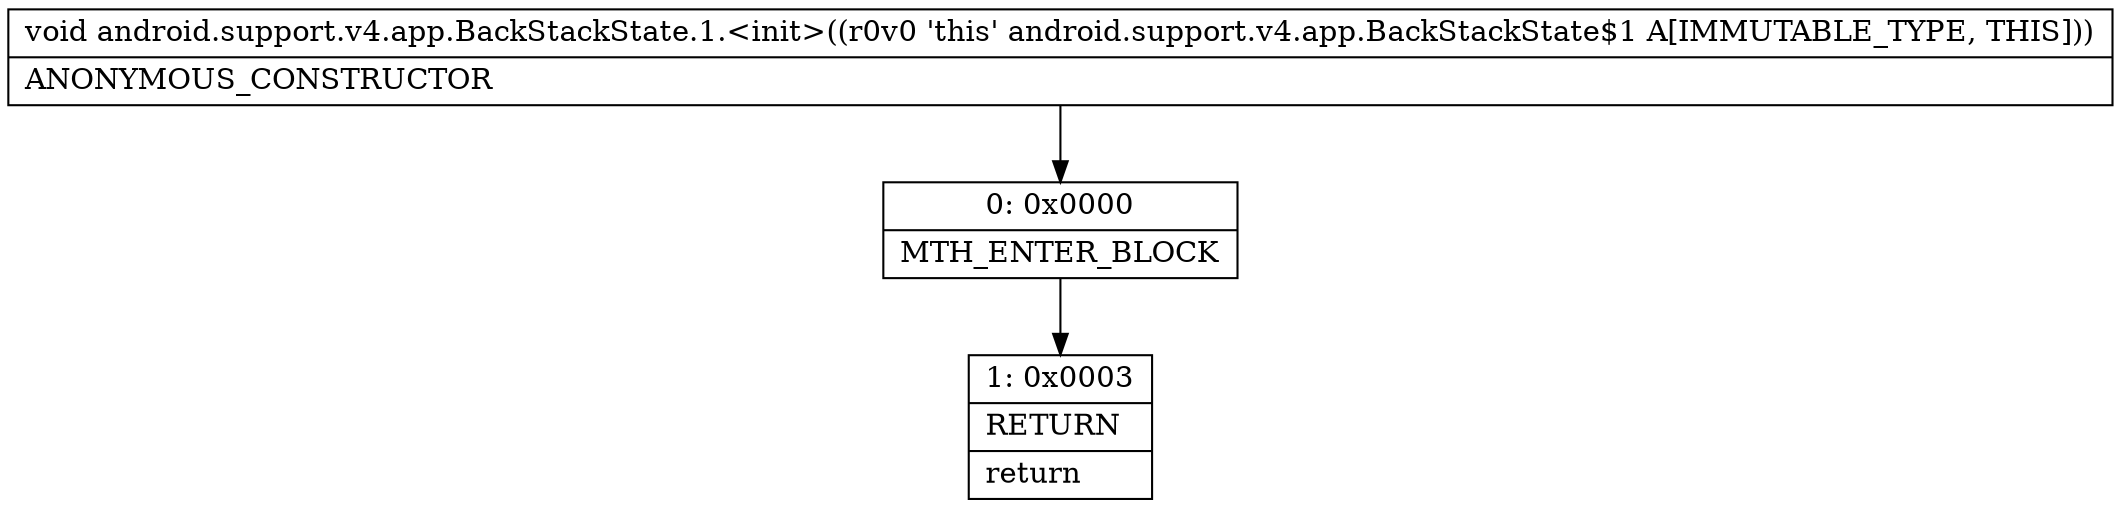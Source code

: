 digraph "CFG forandroid.support.v4.app.BackStackState.1.\<init\>()V" {
Node_0 [shape=record,label="{0\:\ 0x0000|MTH_ENTER_BLOCK\l}"];
Node_1 [shape=record,label="{1\:\ 0x0003|RETURN\l|return\l}"];
MethodNode[shape=record,label="{void android.support.v4.app.BackStackState.1.\<init\>((r0v0 'this' android.support.v4.app.BackStackState$1 A[IMMUTABLE_TYPE, THIS]))  | ANONYMOUS_CONSTRUCTOR\l}"];
MethodNode -> Node_0;
Node_0 -> Node_1;
}

